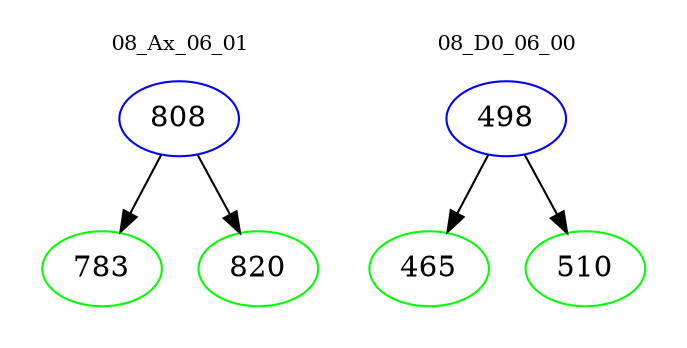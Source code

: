 digraph{
subgraph cluster_0 {
color = white
label = "08_Ax_06_01";
fontsize=10;
T0_808 [label="808", color="blue"]
T0_808 -> T0_783 [color="black"]
T0_783 [label="783", color="green"]
T0_808 -> T0_820 [color="black"]
T0_820 [label="820", color="green"]
}
subgraph cluster_1 {
color = white
label = "08_D0_06_00";
fontsize=10;
T1_498 [label="498", color="blue"]
T1_498 -> T1_465 [color="black"]
T1_465 [label="465", color="green"]
T1_498 -> T1_510 [color="black"]
T1_510 [label="510", color="green"]
}
}
